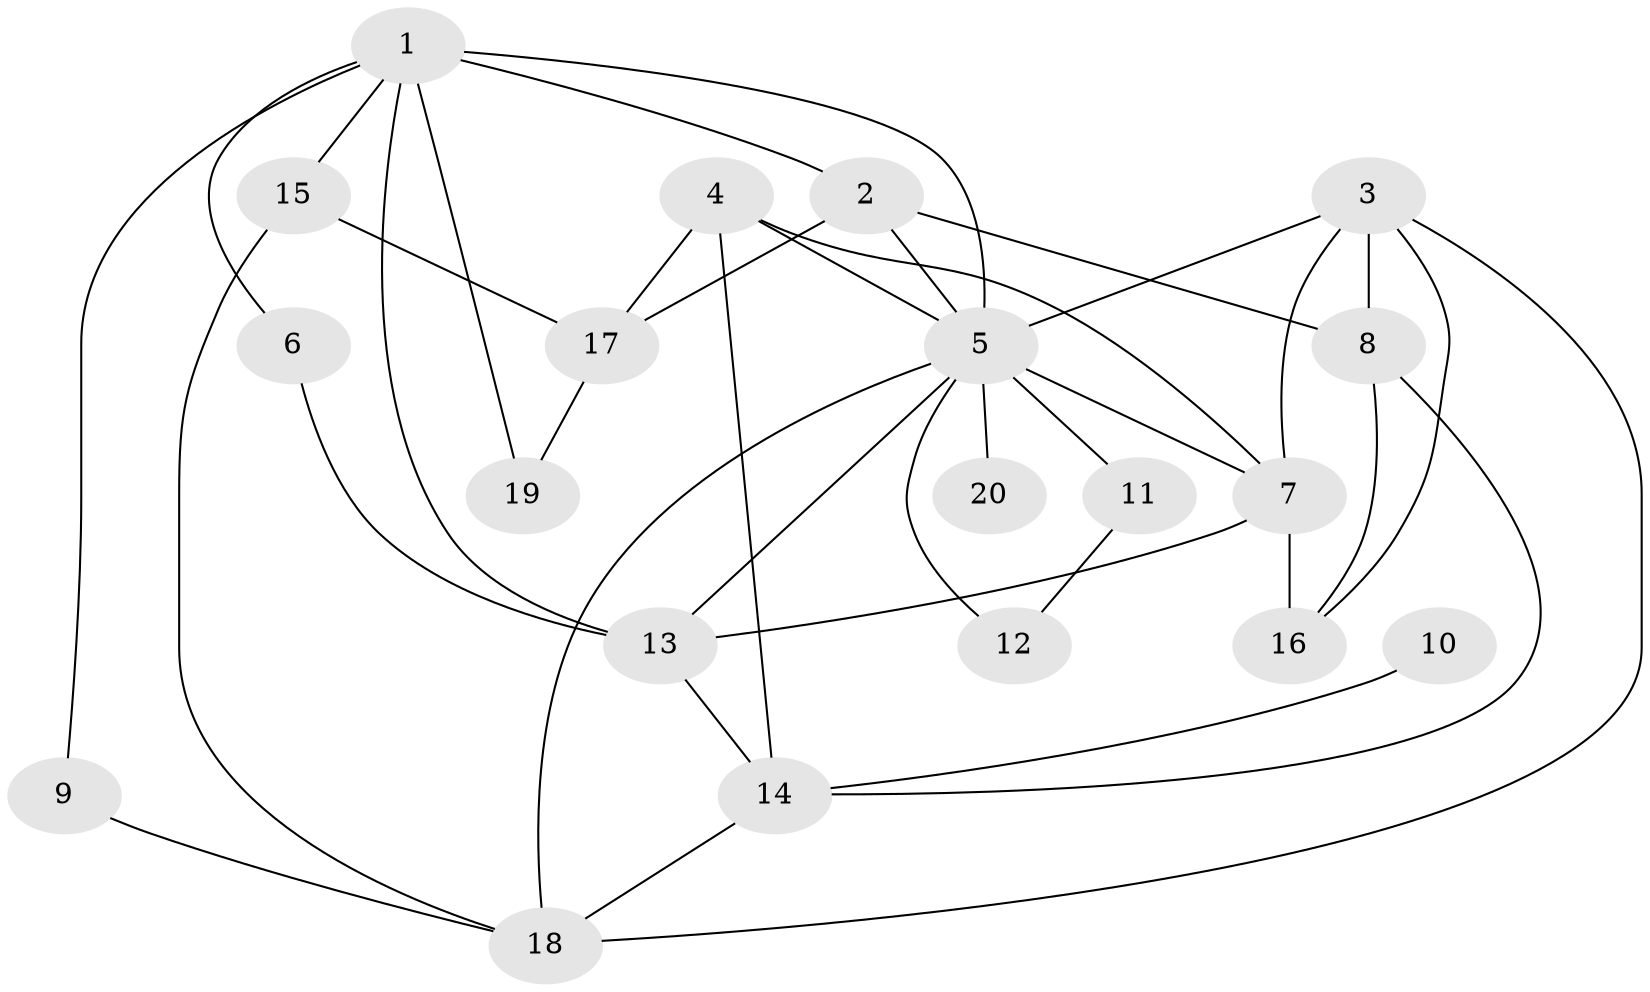// original degree distribution, {8: 0.016129032258064516, 5: 0.14516129032258066, 6: 0.03225806451612903, 3: 0.2903225806451613, 1: 0.14516129032258066, 4: 0.06451612903225806, 2: 0.3064516129032258}
// Generated by graph-tools (version 1.1) at 2025/36/03/04/25 23:36:13]
// undirected, 20 vertices, 38 edges
graph export_dot {
  node [color=gray90,style=filled];
  1;
  2;
  3;
  4;
  5;
  6;
  7;
  8;
  9;
  10;
  11;
  12;
  13;
  14;
  15;
  16;
  17;
  18;
  19;
  20;
  1 -- 2 [weight=1.0];
  1 -- 5 [weight=1.0];
  1 -- 6 [weight=1.0];
  1 -- 9 [weight=1.0];
  1 -- 13 [weight=2.0];
  1 -- 15 [weight=1.0];
  1 -- 19 [weight=1.0];
  2 -- 5 [weight=1.0];
  2 -- 8 [weight=1.0];
  2 -- 17 [weight=1.0];
  3 -- 5 [weight=1.0];
  3 -- 7 [weight=1.0];
  3 -- 8 [weight=1.0];
  3 -- 16 [weight=1.0];
  3 -- 18 [weight=1.0];
  4 -- 5 [weight=1.0];
  4 -- 7 [weight=1.0];
  4 -- 14 [weight=2.0];
  4 -- 17 [weight=1.0];
  5 -- 7 [weight=1.0];
  5 -- 11 [weight=2.0];
  5 -- 12 [weight=1.0];
  5 -- 13 [weight=2.0];
  5 -- 18 [weight=1.0];
  5 -- 20 [weight=2.0];
  6 -- 13 [weight=1.0];
  7 -- 13 [weight=3.0];
  7 -- 16 [weight=1.0];
  8 -- 14 [weight=1.0];
  8 -- 16 [weight=1.0];
  9 -- 18 [weight=1.0];
  10 -- 14 [weight=2.0];
  11 -- 12 [weight=1.0];
  13 -- 14 [weight=1.0];
  14 -- 18 [weight=1.0];
  15 -- 17 [weight=1.0];
  15 -- 18 [weight=1.0];
  17 -- 19 [weight=1.0];
}
